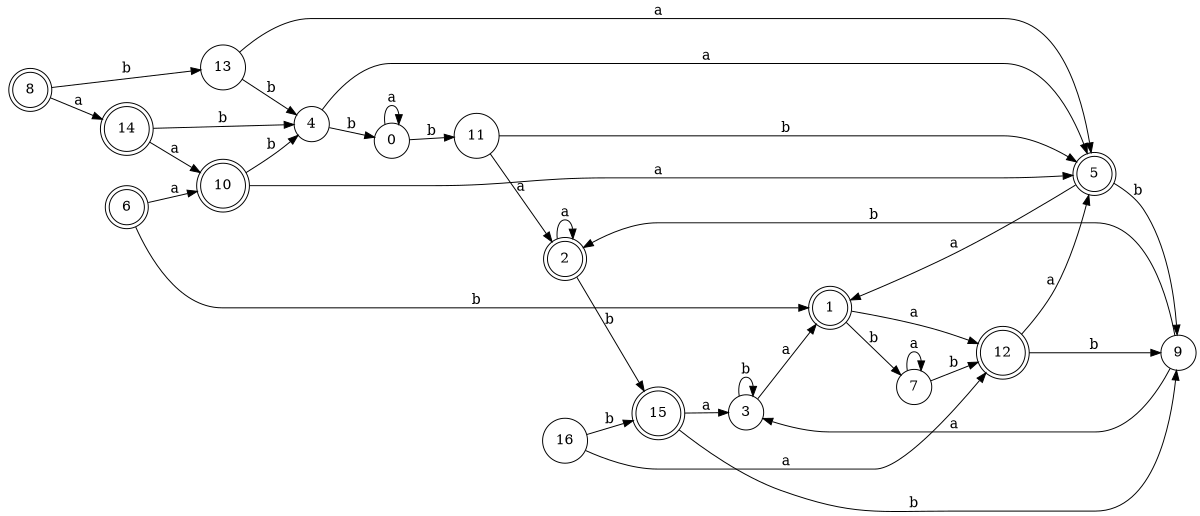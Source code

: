 digraph n14_10 {
__start0 [label="" shape="none"];

rankdir=LR;
size="8,5";

s0 [style="filled", color="black", fillcolor="white" shape="circle", label="0"];
s1 [style="rounded,filled", color="black", fillcolor="white" shape="doublecircle", label="1"];
s2 [style="rounded,filled", color="black", fillcolor="white" shape="doublecircle", label="2"];
s3 [style="filled", color="black", fillcolor="white" shape="circle", label="3"];
s4 [style="filled", color="black", fillcolor="white" shape="circle", label="4"];
s5 [style="rounded,filled", color="black", fillcolor="white" shape="doublecircle", label="5"];
s6 [style="rounded,filled", color="black", fillcolor="white" shape="doublecircle", label="6"];
s7 [style="filled", color="black", fillcolor="white" shape="circle", label="7"];
s8 [style="rounded,filled", color="black", fillcolor="white" shape="doublecircle", label="8"];
s9 [style="filled", color="black", fillcolor="white" shape="circle", label="9"];
s10 [style="rounded,filled", color="black", fillcolor="white" shape="doublecircle", label="10"];
s11 [style="filled", color="black", fillcolor="white" shape="circle", label="11"];
s12 [style="rounded,filled", color="black", fillcolor="white" shape="doublecircle", label="12"];
s13 [style="filled", color="black", fillcolor="white" shape="circle", label="13"];
s14 [style="rounded,filled", color="black", fillcolor="white" shape="doublecircle", label="14"];
s15 [style="rounded,filled", color="black", fillcolor="white" shape="doublecircle", label="15"];
s16 [style="filled", color="black", fillcolor="white" shape="circle", label="16"];
s0 -> s0 [label="a"];
s0 -> s11 [label="b"];
s1 -> s12 [label="a"];
s1 -> s7 [label="b"];
s2 -> s2 [label="a"];
s2 -> s15 [label="b"];
s3 -> s1 [label="a"];
s3 -> s3 [label="b"];
s4 -> s5 [label="a"];
s4 -> s0 [label="b"];
s5 -> s1 [label="a"];
s5 -> s9 [label="b"];
s6 -> s10 [label="a"];
s6 -> s1 [label="b"];
s7 -> s7 [label="a"];
s7 -> s12 [label="b"];
s8 -> s14 [label="a"];
s8 -> s13 [label="b"];
s9 -> s3 [label="a"];
s9 -> s2 [label="b"];
s10 -> s5 [label="a"];
s10 -> s4 [label="b"];
s11 -> s2 [label="a"];
s11 -> s5 [label="b"];
s12 -> s5 [label="a"];
s12 -> s9 [label="b"];
s13 -> s5 [label="a"];
s13 -> s4 [label="b"];
s14 -> s10 [label="a"];
s14 -> s4 [label="b"];
s15 -> s3 [label="a"];
s15 -> s9 [label="b"];
s16 -> s12 [label="a"];
s16 -> s15 [label="b"];

}